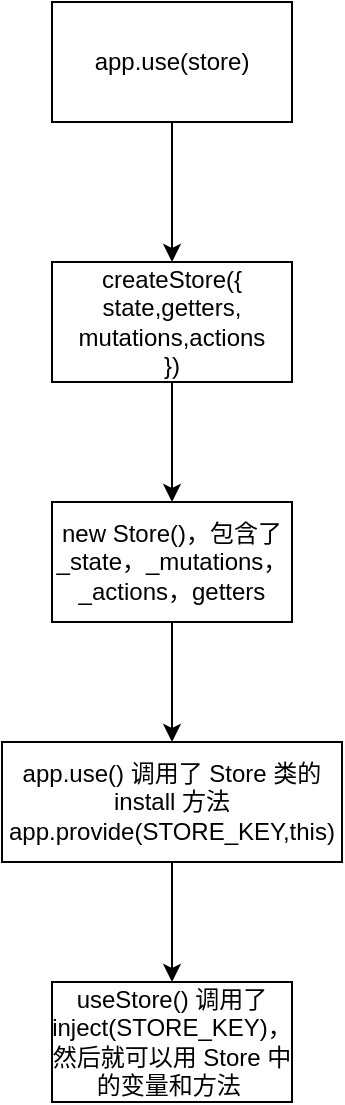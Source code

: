 <mxfile>
    <diagram id="dXsVRVkArTEVPFz5UmYp" name="Page-1">
        <mxGraphModel dx="1132" dy="477" grid="1" gridSize="10" guides="1" tooltips="1" connect="1" arrows="1" fold="1" page="1" pageScale="1" pageWidth="850" pageHeight="1100" math="0" shadow="0">
            <root>
                <mxCell id="0"/>
                <mxCell id="1" parent="0"/>
                <mxCell id="7" style="edgeStyle=none;html=1;entryX=0.5;entryY=0;entryDx=0;entryDy=0;fontSize=12;" edge="1" parent="1" source="2" target="3">
                    <mxGeometry relative="1" as="geometry"/>
                </mxCell>
                <mxCell id="2" value="app.use(store)" style="rounded=0;whiteSpace=wrap;html=1;" vertex="1" parent="1">
                    <mxGeometry x="100" y="80" width="120" height="60" as="geometry"/>
                </mxCell>
                <mxCell id="8" style="edgeStyle=none;html=1;entryX=0.5;entryY=0;entryDx=0;entryDy=0;fontSize=12;" edge="1" parent="1" source="3" target="4">
                    <mxGeometry relative="1" as="geometry"/>
                </mxCell>
                <mxCell id="3" value="createStore({&lt;br&gt;state,getters,&lt;br&gt;mutations,actions&lt;br&gt;})" style="rounded=0;whiteSpace=wrap;html=1;" vertex="1" parent="1">
                    <mxGeometry x="100" y="210" width="120" height="60" as="geometry"/>
                </mxCell>
                <mxCell id="9" style="edgeStyle=none;html=1;entryX=0.5;entryY=0;entryDx=0;entryDy=0;fontSize=12;" edge="1" parent="1" source="4" target="5">
                    <mxGeometry relative="1" as="geometry"/>
                </mxCell>
                <mxCell id="4" value="new Store()，包含了 _state，_mutations，_actions，getters" style="rounded=0;whiteSpace=wrap;html=1;" vertex="1" parent="1">
                    <mxGeometry x="100" y="330" width="120" height="60" as="geometry"/>
                </mxCell>
                <mxCell id="10" style="edgeStyle=none;html=1;entryX=0.5;entryY=0;entryDx=0;entryDy=0;fontSize=12;" edge="1" parent="1" source="5" target="6">
                    <mxGeometry relative="1" as="geometry"/>
                </mxCell>
                <mxCell id="5" value="app.use() 调用了 Store 类的 install 方法 app.provide(STORE_KEY,this)" style="rounded=0;whiteSpace=wrap;html=1;" vertex="1" parent="1">
                    <mxGeometry x="75" y="450" width="170" height="60" as="geometry"/>
                </mxCell>
                <mxCell id="6" value="&lt;font style=&quot;font-size: 12px&quot;&gt;useStore() 调用了 inject(STORE_KEY)，然后就可以用 Store 中的变量和方法&amp;nbsp;&lt;/font&gt;" style="rounded=0;whiteSpace=wrap;html=1;fontSize=8;" vertex="1" parent="1">
                    <mxGeometry x="100" y="570" width="120" height="60" as="geometry"/>
                </mxCell>
            </root>
        </mxGraphModel>
    </diagram>
</mxfile>